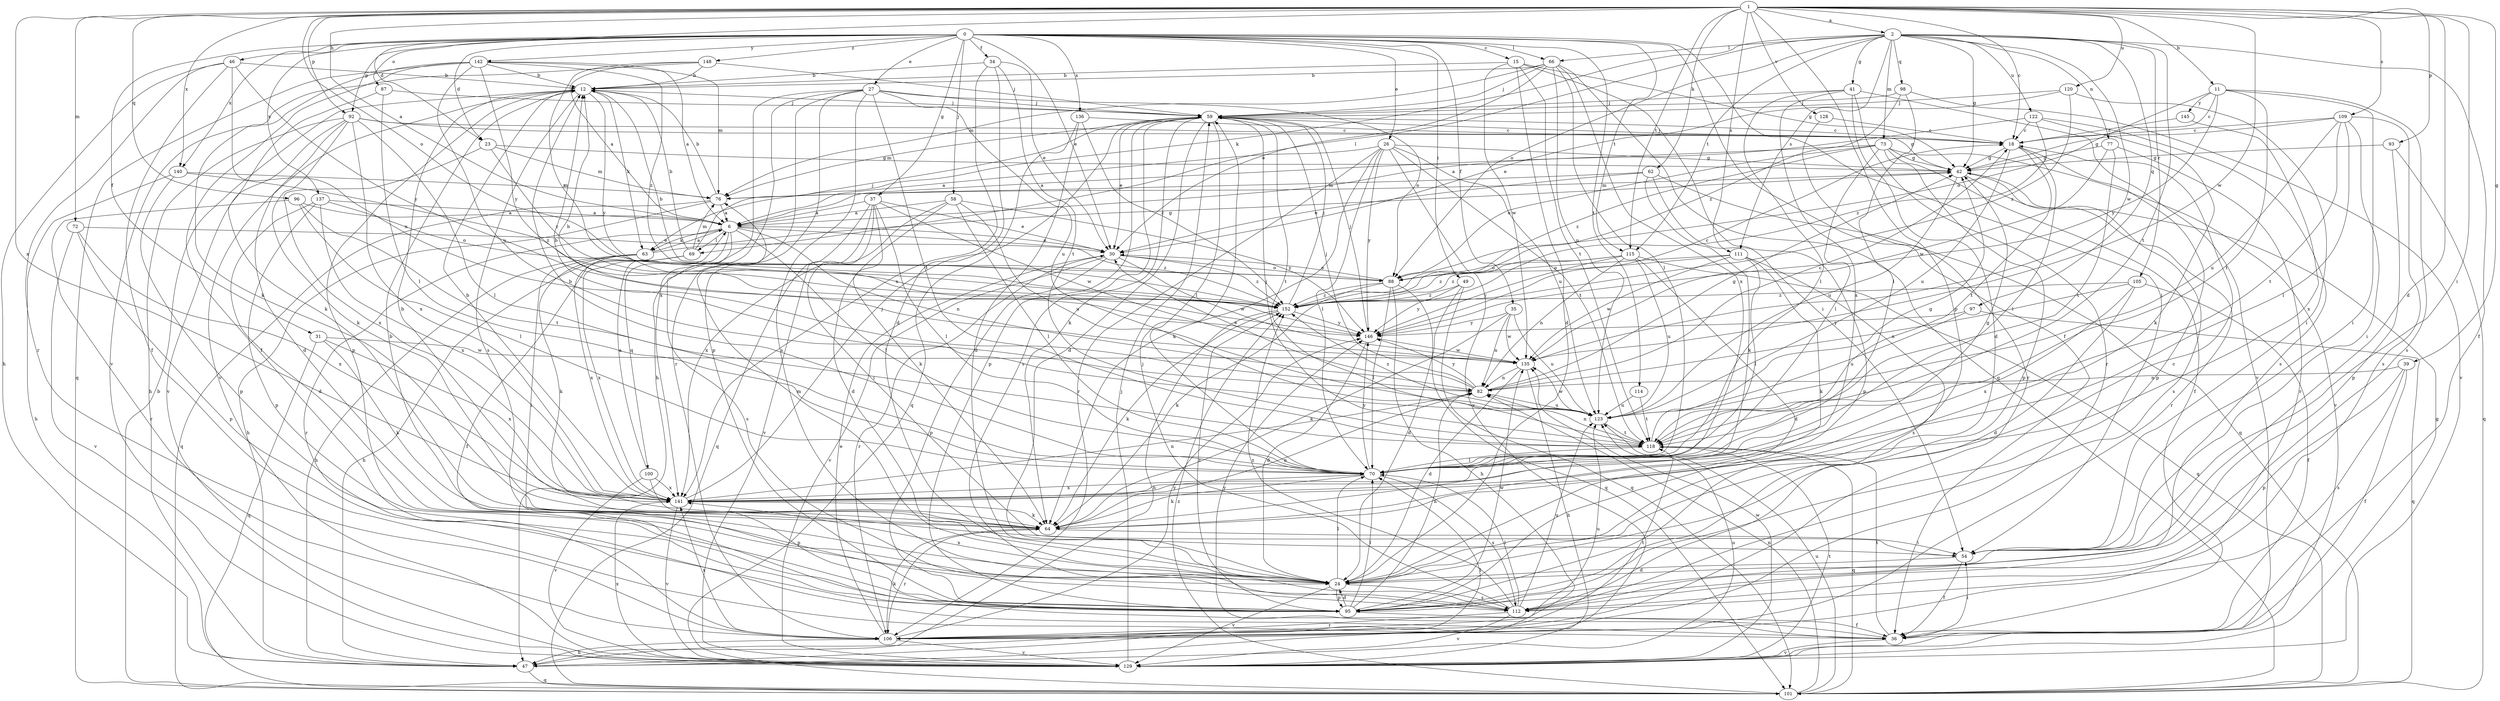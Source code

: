 strict digraph  {
0;
1;
2;
6;
11;
12;
15;
18;
23;
24;
26;
27;
30;
31;
34;
35;
36;
37;
39;
41;
42;
46;
47;
49;
54;
58;
59;
62;
63;
64;
66;
69;
70;
72;
73;
76;
77;
82;
87;
88;
92;
93;
95;
96;
97;
98;
100;
101;
105;
106;
109;
111;
112;
114;
115;
118;
120;
122;
123;
128;
129;
135;
136;
137;
140;
141;
142;
145;
146;
148;
152;
0 -> 15  [label=c];
0 -> 23  [label=d];
0 -> 26  [label=e];
0 -> 27  [label=e];
0 -> 30  [label=e];
0 -> 31  [label=f];
0 -> 34  [label=f];
0 -> 35  [label=f];
0 -> 36  [label=f];
0 -> 37  [label=g];
0 -> 46  [label=h];
0 -> 49  [label=i];
0 -> 54  [label=i];
0 -> 58  [label=j];
0 -> 66  [label=l];
0 -> 87  [label=o];
0 -> 92  [label=p];
0 -> 114  [label=t];
0 -> 115  [label=t];
0 -> 136  [label=x];
0 -> 137  [label=x];
0 -> 140  [label=x];
0 -> 142  [label=y];
0 -> 148  [label=z];
1 -> 2  [label=a];
1 -> 6  [label=a];
1 -> 11  [label=b];
1 -> 18  [label=c];
1 -> 23  [label=d];
1 -> 24  [label=d];
1 -> 39  [label=g];
1 -> 54  [label=i];
1 -> 62  [label=k];
1 -> 72  [label=m];
1 -> 88  [label=o];
1 -> 92  [label=p];
1 -> 93  [label=p];
1 -> 95  [label=p];
1 -> 96  [label=q];
1 -> 109  [label=s];
1 -> 111  [label=s];
1 -> 115  [label=t];
1 -> 120  [label=u];
1 -> 128  [label=v];
1 -> 135  [label=w];
1 -> 140  [label=x];
1 -> 141  [label=x];
2 -> 36  [label=f];
2 -> 41  [label=g];
2 -> 42  [label=g];
2 -> 63  [label=k];
2 -> 66  [label=l];
2 -> 69  [label=l];
2 -> 73  [label=m];
2 -> 77  [label=n];
2 -> 88  [label=o];
2 -> 97  [label=q];
2 -> 98  [label=q];
2 -> 105  [label=r];
2 -> 111  [label=s];
2 -> 115  [label=t];
2 -> 118  [label=t];
2 -> 122  [label=u];
2 -> 135  [label=w];
6 -> 30  [label=e];
6 -> 63  [label=k];
6 -> 69  [label=l];
6 -> 70  [label=l];
6 -> 82  [label=n];
6 -> 100  [label=q];
6 -> 106  [label=r];
6 -> 112  [label=s];
6 -> 152  [label=z];
11 -> 18  [label=c];
11 -> 54  [label=i];
11 -> 88  [label=o];
11 -> 112  [label=s];
11 -> 118  [label=t];
11 -> 145  [label=y];
11 -> 146  [label=y];
12 -> 59  [label=j];
12 -> 63  [label=k];
12 -> 95  [label=p];
12 -> 112  [label=s];
12 -> 129  [label=v];
12 -> 146  [label=y];
15 -> 12  [label=b];
15 -> 24  [label=d];
15 -> 42  [label=g];
15 -> 54  [label=i];
15 -> 118  [label=t];
15 -> 135  [label=w];
18 -> 42  [label=g];
18 -> 59  [label=j];
18 -> 70  [label=l];
18 -> 95  [label=p];
18 -> 118  [label=t];
18 -> 123  [label=u];
23 -> 42  [label=g];
23 -> 76  [label=m];
23 -> 141  [label=x];
23 -> 152  [label=z];
24 -> 12  [label=b];
24 -> 18  [label=c];
24 -> 70  [label=l];
24 -> 76  [label=m];
24 -> 95  [label=p];
24 -> 112  [label=s];
24 -> 129  [label=v];
24 -> 141  [label=x];
26 -> 6  [label=a];
26 -> 42  [label=g];
26 -> 64  [label=k];
26 -> 70  [label=l];
26 -> 106  [label=r];
26 -> 118  [label=t];
26 -> 123  [label=u];
26 -> 129  [label=v];
26 -> 146  [label=y];
27 -> 47  [label=h];
27 -> 59  [label=j];
27 -> 88  [label=o];
27 -> 95  [label=p];
27 -> 106  [label=r];
27 -> 112  [label=s];
27 -> 118  [label=t];
27 -> 123  [label=u];
27 -> 141  [label=x];
30 -> 88  [label=o];
30 -> 95  [label=p];
30 -> 106  [label=r];
30 -> 129  [label=v];
30 -> 135  [label=w];
30 -> 152  [label=z];
31 -> 64  [label=k];
31 -> 101  [label=q];
31 -> 135  [label=w];
31 -> 141  [label=x];
34 -> 12  [label=b];
34 -> 24  [label=d];
34 -> 30  [label=e];
34 -> 118  [label=t];
34 -> 141  [label=x];
35 -> 64  [label=k];
35 -> 82  [label=n];
35 -> 123  [label=u];
35 -> 135  [label=w];
35 -> 146  [label=y];
36 -> 54  [label=i];
36 -> 118  [label=t];
36 -> 129  [label=v];
36 -> 146  [label=y];
37 -> 6  [label=a];
37 -> 30  [label=e];
37 -> 54  [label=i];
37 -> 64  [label=k];
37 -> 70  [label=l];
37 -> 101  [label=q];
37 -> 129  [label=v];
37 -> 135  [label=w];
39 -> 36  [label=f];
39 -> 82  [label=n];
39 -> 95  [label=p];
39 -> 112  [label=s];
41 -> 24  [label=d];
41 -> 59  [label=j];
41 -> 70  [label=l];
41 -> 106  [label=r];
41 -> 129  [label=v];
41 -> 141  [label=x];
42 -> 76  [label=m];
42 -> 106  [label=r];
42 -> 112  [label=s];
42 -> 123  [label=u];
46 -> 12  [label=b];
46 -> 36  [label=f];
46 -> 47  [label=h];
46 -> 82  [label=n];
46 -> 106  [label=r];
46 -> 146  [label=y];
47 -> 70  [label=l];
47 -> 101  [label=q];
47 -> 123  [label=u];
49 -> 24  [label=d];
49 -> 101  [label=q];
49 -> 146  [label=y];
49 -> 152  [label=z];
54 -> 24  [label=d];
54 -> 36  [label=f];
58 -> 6  [label=a];
58 -> 24  [label=d];
58 -> 70  [label=l];
58 -> 123  [label=u];
58 -> 141  [label=x];
58 -> 146  [label=y];
59 -> 18  [label=c];
59 -> 24  [label=d];
59 -> 30  [label=e];
59 -> 64  [label=k];
59 -> 70  [label=l];
59 -> 76  [label=m];
59 -> 95  [label=p];
59 -> 112  [label=s];
59 -> 118  [label=t];
62 -> 30  [label=e];
62 -> 64  [label=k];
62 -> 76  [label=m];
62 -> 95  [label=p];
62 -> 101  [label=q];
63 -> 6  [label=a];
63 -> 42  [label=g];
63 -> 47  [label=h];
63 -> 54  [label=i];
63 -> 64  [label=k];
63 -> 141  [label=x];
64 -> 12  [label=b];
64 -> 54  [label=i];
64 -> 82  [label=n];
64 -> 106  [label=r];
66 -> 12  [label=b];
66 -> 30  [label=e];
66 -> 59  [label=j];
66 -> 70  [label=l];
66 -> 76  [label=m];
66 -> 101  [label=q];
66 -> 123  [label=u];
66 -> 141  [label=x];
69 -> 12  [label=b];
69 -> 36  [label=f];
69 -> 47  [label=h];
69 -> 59  [label=j];
69 -> 76  [label=m];
69 -> 141  [label=x];
70 -> 12  [label=b];
70 -> 42  [label=g];
70 -> 64  [label=k];
70 -> 112  [label=s];
70 -> 141  [label=x];
70 -> 146  [label=y];
72 -> 30  [label=e];
72 -> 95  [label=p];
72 -> 129  [label=v];
72 -> 141  [label=x];
73 -> 6  [label=a];
73 -> 36  [label=f];
73 -> 42  [label=g];
73 -> 70  [label=l];
73 -> 88  [label=o];
73 -> 95  [label=p];
73 -> 129  [label=v];
73 -> 152  [label=z];
76 -> 6  [label=a];
76 -> 12  [label=b];
76 -> 47  [label=h];
76 -> 101  [label=q];
77 -> 42  [label=g];
77 -> 106  [label=r];
77 -> 118  [label=t];
77 -> 135  [label=w];
82 -> 12  [label=b];
82 -> 18  [label=c];
82 -> 30  [label=e];
82 -> 42  [label=g];
82 -> 59  [label=j];
82 -> 123  [label=u];
82 -> 146  [label=y];
87 -> 59  [label=j];
87 -> 64  [label=k];
87 -> 70  [label=l];
88 -> 30  [label=e];
88 -> 47  [label=h];
88 -> 64  [label=k];
88 -> 70  [label=l];
88 -> 101  [label=q];
88 -> 152  [label=z];
92 -> 18  [label=c];
92 -> 24  [label=d];
92 -> 42  [label=g];
92 -> 47  [label=h];
92 -> 64  [label=k];
92 -> 70  [label=l];
92 -> 129  [label=v];
92 -> 141  [label=x];
93 -> 42  [label=g];
93 -> 95  [label=p];
93 -> 101  [label=q];
95 -> 24  [label=d];
95 -> 36  [label=f];
95 -> 70  [label=l];
95 -> 82  [label=n];
95 -> 135  [label=w];
95 -> 152  [label=z];
96 -> 6  [label=a];
96 -> 70  [label=l];
96 -> 106  [label=r];
96 -> 118  [label=t];
97 -> 101  [label=q];
97 -> 123  [label=u];
97 -> 146  [label=y];
98 -> 59  [label=j];
98 -> 70  [label=l];
98 -> 129  [label=v];
98 -> 152  [label=z];
100 -> 6  [label=a];
100 -> 95  [label=p];
100 -> 129  [label=v];
100 -> 141  [label=x];
101 -> 12  [label=b];
101 -> 82  [label=n];
101 -> 123  [label=u];
101 -> 152  [label=z];
105 -> 24  [label=d];
105 -> 36  [label=f];
105 -> 82  [label=n];
105 -> 141  [label=x];
105 -> 152  [label=z];
106 -> 30  [label=e];
106 -> 47  [label=h];
106 -> 64  [label=k];
106 -> 118  [label=t];
106 -> 123  [label=u];
106 -> 129  [label=v];
106 -> 141  [label=x];
106 -> 146  [label=y];
109 -> 18  [label=c];
109 -> 42  [label=g];
109 -> 54  [label=i];
109 -> 70  [label=l];
109 -> 112  [label=s];
109 -> 118  [label=t];
109 -> 123  [label=u];
111 -> 64  [label=k];
111 -> 70  [label=l];
111 -> 88  [label=o];
111 -> 112  [label=s];
111 -> 135  [label=w];
111 -> 152  [label=z];
112 -> 59  [label=j];
112 -> 70  [label=l];
112 -> 106  [label=r];
112 -> 123  [label=u];
112 -> 129  [label=v];
112 -> 152  [label=z];
114 -> 118  [label=t];
114 -> 123  [label=u];
115 -> 24  [label=d];
115 -> 82  [label=n];
115 -> 88  [label=o];
115 -> 101  [label=q];
115 -> 123  [label=u];
115 -> 146  [label=y];
115 -> 152  [label=z];
118 -> 42  [label=g];
118 -> 59  [label=j];
118 -> 70  [label=l];
118 -> 82  [label=n];
118 -> 101  [label=q];
120 -> 30  [label=e];
120 -> 54  [label=i];
120 -> 59  [label=j];
120 -> 152  [label=z];
122 -> 6  [label=a];
122 -> 18  [label=c];
122 -> 64  [label=k];
122 -> 112  [label=s];
122 -> 152  [label=z];
123 -> 118  [label=t];
123 -> 135  [label=w];
123 -> 152  [label=z];
128 -> 18  [label=c];
128 -> 106  [label=r];
129 -> 42  [label=g];
129 -> 59  [label=j];
129 -> 118  [label=t];
129 -> 135  [label=w];
129 -> 141  [label=x];
135 -> 12  [label=b];
135 -> 24  [label=d];
135 -> 47  [label=h];
135 -> 82  [label=n];
136 -> 18  [label=c];
136 -> 24  [label=d];
136 -> 101  [label=q];
136 -> 152  [label=z];
137 -> 6  [label=a];
137 -> 24  [label=d];
137 -> 88  [label=o];
137 -> 95  [label=p];
137 -> 141  [label=x];
140 -> 47  [label=h];
140 -> 76  [label=m];
140 -> 95  [label=p];
140 -> 152  [label=z];
141 -> 12  [label=b];
141 -> 59  [label=j];
141 -> 64  [label=k];
141 -> 82  [label=n];
141 -> 129  [label=v];
142 -> 6  [label=a];
142 -> 12  [label=b];
142 -> 36  [label=f];
142 -> 64  [label=k];
142 -> 76  [label=m];
142 -> 101  [label=q];
142 -> 123  [label=u];
142 -> 146  [label=y];
142 -> 152  [label=z];
145 -> 18  [label=c];
145 -> 141  [label=x];
146 -> 18  [label=c];
146 -> 24  [label=d];
146 -> 59  [label=j];
146 -> 135  [label=w];
148 -> 6  [label=a];
148 -> 12  [label=b];
148 -> 59  [label=j];
148 -> 129  [label=v];
148 -> 152  [label=z];
152 -> 12  [label=b];
152 -> 47  [label=h];
152 -> 59  [label=j];
152 -> 64  [label=k];
152 -> 146  [label=y];
}
